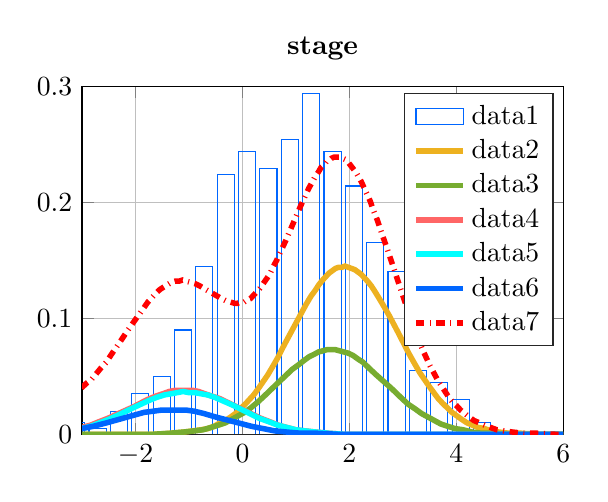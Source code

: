 % This file was created by matlab2tikz.
%
%The latest updates can be retrieved from
%  http://www.mathworks.com/matlabcentral/fileexchange/22022-matlab2tikz-matlab2tikz
%where you can also make suggestions and rate matlab2tikz.
%
\definecolor{mycolor1}{rgb}{0.0,0.4,1.0}%
\definecolor{mycolor2}{rgb}{0.929,0.694,0.125}%
\definecolor{mycolor3}{rgb}{0.466,0.674,0.188}%
\definecolor{mycolor4}{rgb}{0.0,1.0,1.0}%
%
\begin{tikzpicture}

\begin{axis}[%
width=2.406in,
height=1.741in,
at={(0.404in,0.243in)},
scale only axis,
bar shift auto,
xmin=-3,
xmax=6,
ymin=0,
ymax=0.3,
axis background/.style={fill=white},
title style={font=\bfseries},
title={stage},
xmajorgrids,
ymajorgrids,
legend style={legend cell align=left, align=left, draw=white!15!black}
]
\addplot[ybar, bar width=0.32, fill=white, fill opacity=0, draw=mycolor1, area legend] table[row sep=crcr] {%
-3.108	0.01\\
-2.709	0.005\\
-2.309	0.02\\
-1.91	0.035\\
-1.511	0.05\\
-1.111	0.09\\
-0.712	0.145\\
-0.312	0.224\\
0.087	0.244\\
0.487	0.229\\
0.886	0.254\\
1.285	0.294\\
1.685	0.244\\
2.084	0.214\\
2.484	0.165\\
2.883	0.14\\
3.283	0.055\\
3.682	0.045\\
4.081	0.03\\
4.481	0.01\\
};
\addplot[forget plot, color=white!15!black] table[row sep=crcr] {%
-3	0\\
6	0\\
};
\addlegendentry{data1}

\addplot [color=mycolor2, line width=2.0pt]
  table[row sep=crcr]{%
-3.01	8.078e-07\\
-1.68	0.0\\
-1.34	0.001\\
-1.11	0.002\\
-0.93	0.003\\
-0.78	0.004\\
-0.65	0.005\\
-0.53	0.007\\
-0.42	0.01\\
-0.32	0.012\\
-0.22	0.015\\
-0.13	0.018\\
-0.04	0.022\\
0.05	0.026\\
0.13	0.03\\
0.21	0.034\\
0.29	0.039\\
0.38	0.045\\
0.47	0.051\\
0.56	0.058\\
0.66	0.066\\
0.78	0.077\\
1.19	0.112\\
1.28	0.119\\
1.36	0.124\\
1.43	0.129\\
1.5	0.133\\
1.56	0.136\\
1.62	0.139\\
1.68	0.141\\
1.74	0.143\\
1.8	0.144\\
1.86	0.144\\
1.92	0.145\\
1.98	0.144\\
2.04	0.143\\
2.1	0.142\\
2.16	0.14\\
2.22	0.138\\
2.28	0.135\\
2.34	0.132\\
2.41	0.128\\
2.48	0.123\\
2.56	0.117\\
2.65	0.11\\
2.75	0.102\\
2.91	0.088\\
3.11	0.07\\
3.22	0.061\\
3.32	0.053\\
3.41	0.047\\
3.5	0.041\\
3.58	0.036\\
3.66	0.031\\
3.74	0.027\\
3.83	0.023\\
3.92	0.019\\
4.01	0.016\\
4.1	0.013\\
4.2	0.01\\
4.3	0.008\\
4.41	0.006\\
4.53	0.005\\
4.66	0.003\\
4.81	0.002\\
4.99	0.001\\
5.22	0.001\\
5.54	0.0\\
6.01	3.215e-05\\
};
\addlegendentry{data2}

\addplot [color=mycolor3, line width=2.0pt]
  table[row sep=crcr]{%
-3.01	1.269e-06\\
-1.72	0.0\\
-1.36	0.001\\
-1.11	0.002\\
-0.91	0.003\\
-0.74	0.004\\
-0.59	0.006\\
-0.45	0.008\\
-0.32	0.01\\
-0.2	0.013\\
-0.08	0.016\\
0.04	0.019\\
0.16	0.023\\
0.29	0.028\\
0.43	0.034\\
0.61	0.042\\
0.93	0.056\\
1.05	0.06\\
1.16	0.064\\
1.25	0.067\\
1.34	0.069\\
1.42	0.071\\
1.5	0.072\\
1.58	0.073\\
1.66	0.073\\
1.74	0.073\\
1.82	0.072\\
1.9	0.071\\
1.98	0.07\\
2.07	0.068\\
2.16	0.065\\
2.26	0.062\\
2.37	0.057\\
2.51	0.051\\
2.78	0.04\\
2.96	0.032\\
3.1	0.026\\
3.23	0.022\\
3.35	0.018\\
3.47	0.015\\
3.59	0.012\\
3.71	0.009\\
3.84	0.007\\
3.98	0.005\\
4.13	0.004\\
4.3	0.002\\
4.49	0.001\\
4.73	0.001\\
5.05	0.0\\
5.58	3.531e-05\\
6.01	5.997e-06\\
};
\addlegendentry{data3}

\addplot [color=white!40!red, line width=2.0pt]
  table[row sep=crcr]{%
-3.01	0.006\\
-2.84	0.008\\
-2.68	0.011\\
-2.51	0.014\\
-2.32	0.018\\
-2.03	0.024\\
-1.78	0.03\\
-1.62	0.033\\
-1.49	0.035\\
-1.37	0.037\\
-1.26	0.038\\
-1.15	0.038\\
-1.04	0.038\\
-0.93	0.038\\
-0.82	0.037\\
-0.7	0.035\\
-0.57	0.033\\
-0.43	0.031\\
-0.25	0.027\\
0.34	0.014\\
0.51	0.011\\
0.67	0.008\\
0.83	0.006\\
1	0.004\\
1.18	0.003\\
1.38	0.002\\
1.62	0.001\\
1.92	0.0\\
2.36	9.976e-05\\
3.31	2.4e-06\\
6.01	4.361e-13\\
};
\addlegendentry{data4}

\addplot [color=mycolor4, line width=2.0pt]
  table[row sep=crcr]{%
-3.01	0.005\\
-2.84	0.007\\
-2.67	0.01\\
-2.5	0.013\\
-2.31	0.017\\
-2.04	0.023\\
-1.76	0.029\\
-1.6	0.032\\
-1.46	0.034\\
-1.34	0.035\\
-1.22	0.036\\
-1.11	0.037\\
-1	0.036\\
-0.89	0.036\\
-0.77	0.035\\
-0.65	0.034\\
-0.52	0.032\\
-0.37	0.029\\
-0.17	0.025\\
0.31	0.014\\
0.49	0.011\\
0.66	0.008\\
0.83	0.006\\
1	0.004\\
1.18	0.003\\
1.38	0.002\\
1.62	0.001\\
1.92	0.0\\
2.35	0.0\\
3.25	3.405e-06\\
6.01	5.169e-13\\
};
\addlegendentry{data5}

\addplot [color=mycolor1, line width=2.0pt]
  table[row sep=crcr]{%
-3.01	0.005\\
-2.79	0.007\\
-2.54	0.01\\
-1.84	0.019\\
-1.67	0.02\\
-1.51	0.021\\
-1.36	0.021\\
-1.21	0.021\\
-1.06	0.021\\
-0.9	0.02\\
-0.72	0.018\\
-0.5	0.015\\
0.17	0.007\\
0.39	0.005\\
0.61	0.003\\
0.84	0.002\\
1.1	0.001\\
1.41	0.001\\
1.84	0.0\\
2.64	8.279e-06\\
6.01	4.441e-14\\
};
\addlegendentry{data6}

\addplot [color=red, dashdotted, line width=2.0pt]
  table[row sep=crcr]{%
-3.01	0.04\\
-2.92	0.044\\
-2.83	0.047\\
-2.74	0.052\\
-2.65	0.057\\
-2.55	0.062\\
-2.45	0.069\\
-2.33	0.077\\
-2.14	0.09\\
-1.97	0.101\\
-1.86	0.108\\
-1.77	0.114\\
-1.69	0.118\\
-1.61	0.122\\
-1.54	0.125\\
-1.47	0.127\\
-1.4	0.129\\
-1.33	0.131\\
-1.26	0.132\\
-1.19	0.132\\
-1.12	0.133\\
-1.05	0.132\\
-0.97	0.131\\
-0.89	0.13\\
-0.8	0.128\\
-0.69	0.125\\
-0.39	0.117\\
-0.3	0.115\\
-0.22	0.114\\
-0.15	0.113\\
-0.09	0.113\\
-0.03	0.114\\
0.03	0.114\\
0.09	0.116\\
0.15	0.117\\
0.21	0.12\\
0.27	0.123\\
0.33	0.126\\
0.39	0.13\\
0.45	0.134\\
0.51	0.138\\
0.57	0.144\\
0.64	0.15\\
0.72	0.158\\
0.81	0.167\\
0.95	0.182\\
1.09	0.197\\
1.17	0.205\\
1.24	0.212\\
1.3	0.217\\
1.36	0.222\\
1.42	0.226\\
1.47	0.23\\
1.52	0.232\\
1.57	0.235\\
1.62	0.236\\
1.67	0.238\\
1.72	0.239\\
1.77	0.239\\
1.82	0.239\\
1.87	0.238\\
1.92	0.237\\
1.97	0.235\\
2.02	0.232\\
2.07	0.229\\
2.12	0.226\\
2.17	0.222\\
2.22	0.218\\
2.27	0.213\\
2.33	0.207\\
2.39	0.201\\
2.45	0.193\\
2.52	0.185\\
2.6	0.174\\
2.7	0.161\\
3.07	0.11\\
3.15	0.099\\
3.23	0.089\\
3.3	0.081\\
3.37	0.073\\
3.44	0.066\\
3.51	0.059\\
3.58	0.053\\
3.65	0.047\\
3.72	0.042\\
3.79	0.037\\
3.86	0.032\\
3.93	0.028\\
4	0.025\\
4.08	0.021\\
4.16	0.018\\
4.24	0.015\\
4.33	0.012\\
4.43	0.01\\
4.53	0.008\\
4.64	0.006\\
4.76	0.004\\
4.9	0.003\\
5.06	0.002\\
5.26	0.001\\
5.52	0.001\\
5.9	0.0\\
6.01	0.0\\
};
\addlegendentry{data7}

\end{axis}
\end{tikzpicture}%